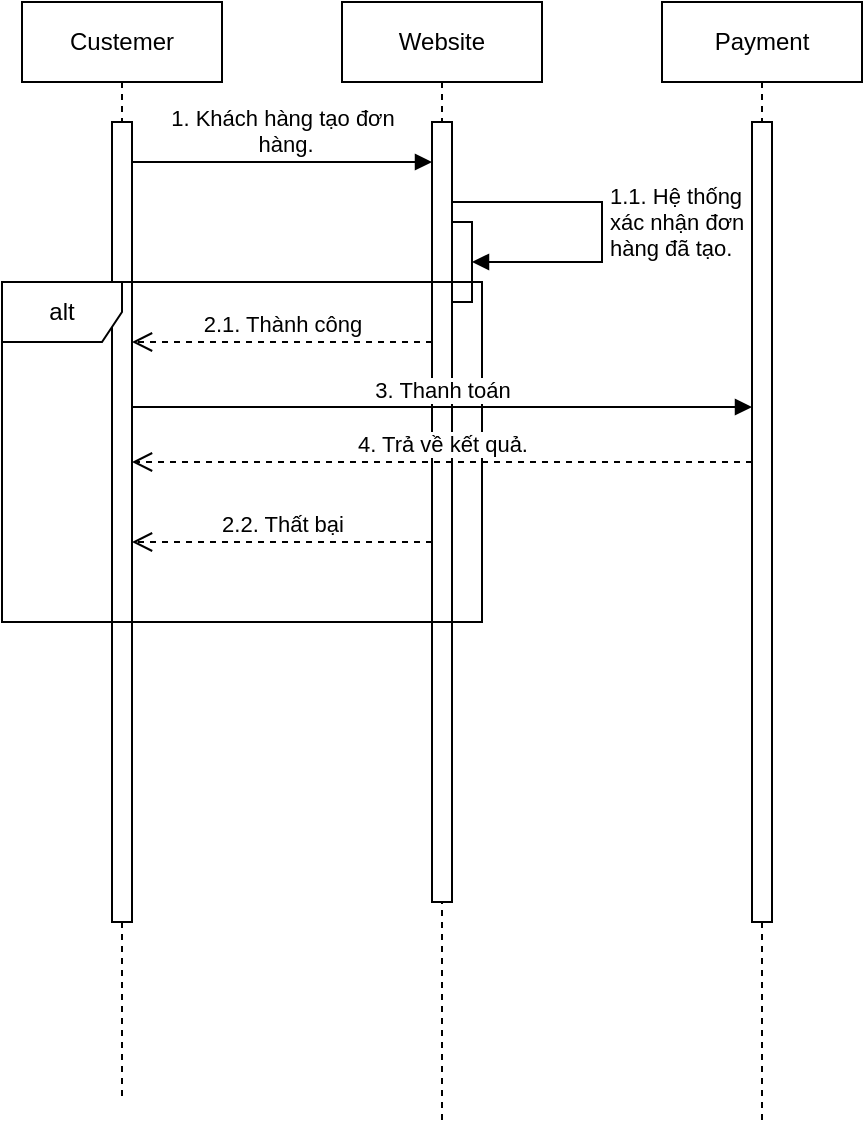 <mxfile version="28.2.8">
  <diagram name="Trang-1" id="M3aqWKV7CPnXdgCGv4nw">
    <mxGraphModel dx="1426" dy="849" grid="1" gridSize="10" guides="1" tooltips="1" connect="1" arrows="1" fold="1" page="1" pageScale="1" pageWidth="827" pageHeight="1169" math="0" shadow="0">
      <root>
        <mxCell id="0" />
        <mxCell id="1" parent="0" />
        <mxCell id="E5aHPxY04Bhox3DEZon8-21" value="Custemer" style="shape=umlLifeline;perimeter=lifelinePerimeter;whiteSpace=wrap;html=1;container=1;dropTarget=0;collapsible=0;recursiveResize=0;outlineConnect=0;portConstraint=eastwest;newEdgeStyle={&quot;curved&quot;:0,&quot;rounded&quot;:0};" vertex="1" parent="1">
          <mxGeometry x="160" y="80" width="100" height="550" as="geometry" />
        </mxCell>
        <mxCell id="E5aHPxY04Bhox3DEZon8-24" value="" style="html=1;points=[[0,0,0,0,5],[0,1,0,0,-5],[1,0,0,0,5],[1,1,0,0,-5]];perimeter=orthogonalPerimeter;outlineConnect=0;targetShapes=umlLifeline;portConstraint=eastwest;newEdgeStyle={&quot;curved&quot;:0,&quot;rounded&quot;:0};" vertex="1" parent="E5aHPxY04Bhox3DEZon8-21">
          <mxGeometry x="45" y="60" width="10" height="400" as="geometry" />
        </mxCell>
        <mxCell id="E5aHPxY04Bhox3DEZon8-22" value="Payment" style="shape=umlLifeline;perimeter=lifelinePerimeter;whiteSpace=wrap;html=1;container=1;dropTarget=0;collapsible=0;recursiveResize=0;outlineConnect=0;portConstraint=eastwest;newEdgeStyle={&quot;curved&quot;:0,&quot;rounded&quot;:0};" vertex="1" parent="1">
          <mxGeometry x="480" y="80" width="100" height="560" as="geometry" />
        </mxCell>
        <mxCell id="E5aHPxY04Bhox3DEZon8-27" value="" style="html=1;points=[[0,0,0,0,5],[0,1,0,0,-5],[1,0,0,0,5],[1,1,0,0,-5]];perimeter=orthogonalPerimeter;outlineConnect=0;targetShapes=umlLifeline;portConstraint=eastwest;newEdgeStyle={&quot;curved&quot;:0,&quot;rounded&quot;:0};" vertex="1" parent="E5aHPxY04Bhox3DEZon8-22">
          <mxGeometry x="45" y="60" width="10" height="400" as="geometry" />
        </mxCell>
        <mxCell id="E5aHPxY04Bhox3DEZon8-23" value="Website" style="shape=umlLifeline;perimeter=lifelinePerimeter;whiteSpace=wrap;html=1;container=1;dropTarget=0;collapsible=0;recursiveResize=0;outlineConnect=0;portConstraint=eastwest;newEdgeStyle={&quot;curved&quot;:0,&quot;rounded&quot;:0};" vertex="1" parent="1">
          <mxGeometry x="320" y="80" width="100" height="560" as="geometry" />
        </mxCell>
        <mxCell id="E5aHPxY04Bhox3DEZon8-26" value="" style="html=1;points=[[0,0,0,0,5],[0,1,0,0,-5],[1,0,0,0,5],[1,1,0,0,-5]];perimeter=orthogonalPerimeter;outlineConnect=0;targetShapes=umlLifeline;portConstraint=eastwest;newEdgeStyle={&quot;curved&quot;:0,&quot;rounded&quot;:0};" vertex="1" parent="E5aHPxY04Bhox3DEZon8-23">
          <mxGeometry x="45" y="60" width="10" height="390" as="geometry" />
        </mxCell>
        <mxCell id="E5aHPxY04Bhox3DEZon8-28" value="" style="html=1;points=[[0,0,0,0,5],[0,1,0,0,-5],[1,0,0,0,5],[1,1,0,0,-5]];perimeter=orthogonalPerimeter;outlineConnect=0;targetShapes=umlLifeline;portConstraint=eastwest;newEdgeStyle={&quot;curved&quot;:0,&quot;rounded&quot;:0};" vertex="1" parent="E5aHPxY04Bhox3DEZon8-23">
          <mxGeometry x="55" y="110" width="10" height="40" as="geometry" />
        </mxCell>
        <mxCell id="E5aHPxY04Bhox3DEZon8-25" value="1. Khách hàng tạo đơn&lt;div&gt;&amp;nbsp;hàng.&lt;/div&gt;" style="html=1;verticalAlign=bottom;endArrow=block;curved=0;rounded=0;" edge="1" parent="1">
          <mxGeometry width="80" relative="1" as="geometry">
            <mxPoint x="215" y="160" as="sourcePoint" />
            <mxPoint x="365" y="160" as="targetPoint" />
          </mxGeometry>
        </mxCell>
        <mxCell id="E5aHPxY04Bhox3DEZon8-29" value="1.1. Hệ thống&lt;br&gt;xác nhận đơn&lt;br&gt;hàng đã tạo." style="html=1;align=left;spacingLeft=2;endArrow=block;rounded=0;edgeStyle=orthogonalEdgeStyle;curved=0;rounded=0;" edge="1" target="E5aHPxY04Bhox3DEZon8-28" parent="1">
          <mxGeometry relative="1" as="geometry">
            <mxPoint x="375" y="180" as="sourcePoint" />
            <Array as="points">
              <mxPoint x="450" y="180" />
              <mxPoint x="450" y="210" />
            </Array>
            <mxPoint x="470" y="240" as="targetPoint" />
          </mxGeometry>
        </mxCell>
        <mxCell id="E5aHPxY04Bhox3DEZon8-31" value="&lt;div&gt;&lt;br&gt;&lt;/div&gt;" style="text;html=1;whiteSpace=wrap;strokeColor=none;fillColor=none;align=center;verticalAlign=middle;rounded=0;" vertex="1" parent="1">
          <mxGeometry x="450" y="340" width="60" height="30" as="geometry" />
        </mxCell>
        <mxCell id="E5aHPxY04Bhox3DEZon8-39" value="alt" style="shape=umlFrame;whiteSpace=wrap;html=1;pointerEvents=0;" vertex="1" parent="1">
          <mxGeometry x="150" y="220" width="240" height="170" as="geometry" />
        </mxCell>
        <mxCell id="E5aHPxY04Bhox3DEZon8-41" value="2.1. Thành công" style="html=1;verticalAlign=bottom;endArrow=open;dashed=1;endSize=8;curved=0;rounded=0;" edge="1" parent="1">
          <mxGeometry relative="1" as="geometry">
            <mxPoint x="365" y="250" as="sourcePoint" />
            <mxPoint x="215" y="250" as="targetPoint" />
          </mxGeometry>
        </mxCell>
        <mxCell id="E5aHPxY04Bhox3DEZon8-42" value="2.2. Thất bại" style="html=1;verticalAlign=bottom;endArrow=open;dashed=1;endSize=8;curved=0;rounded=0;" edge="1" parent="1">
          <mxGeometry relative="1" as="geometry">
            <mxPoint x="365" y="350" as="sourcePoint" />
            <mxPoint x="215" y="350" as="targetPoint" />
          </mxGeometry>
        </mxCell>
        <mxCell id="E5aHPxY04Bhox3DEZon8-43" value="3. Thanh toán" style="html=1;verticalAlign=bottom;endArrow=block;curved=0;rounded=0;" edge="1" parent="1">
          <mxGeometry width="80" relative="1" as="geometry">
            <mxPoint x="215" y="282.5" as="sourcePoint" />
            <mxPoint x="525" y="282.5" as="targetPoint" />
          </mxGeometry>
        </mxCell>
        <mxCell id="E5aHPxY04Bhox3DEZon8-45" value="4. Trả về kết quả." style="html=1;verticalAlign=bottom;endArrow=open;dashed=1;endSize=8;curved=0;rounded=0;" edge="1" parent="1">
          <mxGeometry relative="1" as="geometry">
            <mxPoint x="525" y="310" as="sourcePoint" />
            <mxPoint x="215" y="310" as="targetPoint" />
          </mxGeometry>
        </mxCell>
      </root>
    </mxGraphModel>
  </diagram>
</mxfile>
